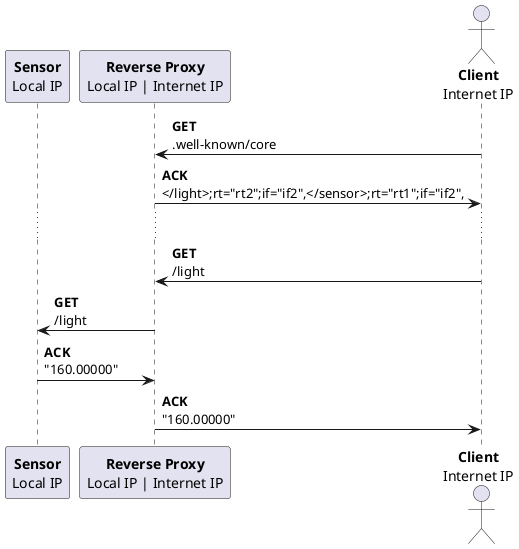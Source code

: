 @startuml
participant "**Sensor**\nLocal IP" as Sensor
participant "**Reverse Proxy**\nLocal IP | Internet IP" as Proxy
actor "**Client**\nInternet IP" as Client

Client -> Proxy : **GET**\n.well-known/core
Proxy -> Client : **ACK**\n</light>;rt="rt2";if="if2",</sensor>;rt="rt1";if="if2",

...

Client -> Proxy : **GET**\n/light
Proxy -> Sensor : **GET**\n/light
Sensor -> Proxy : **ACK**\n"160.00000"
Proxy -> Client : **ACK**\n"160.00000"

@enduml
